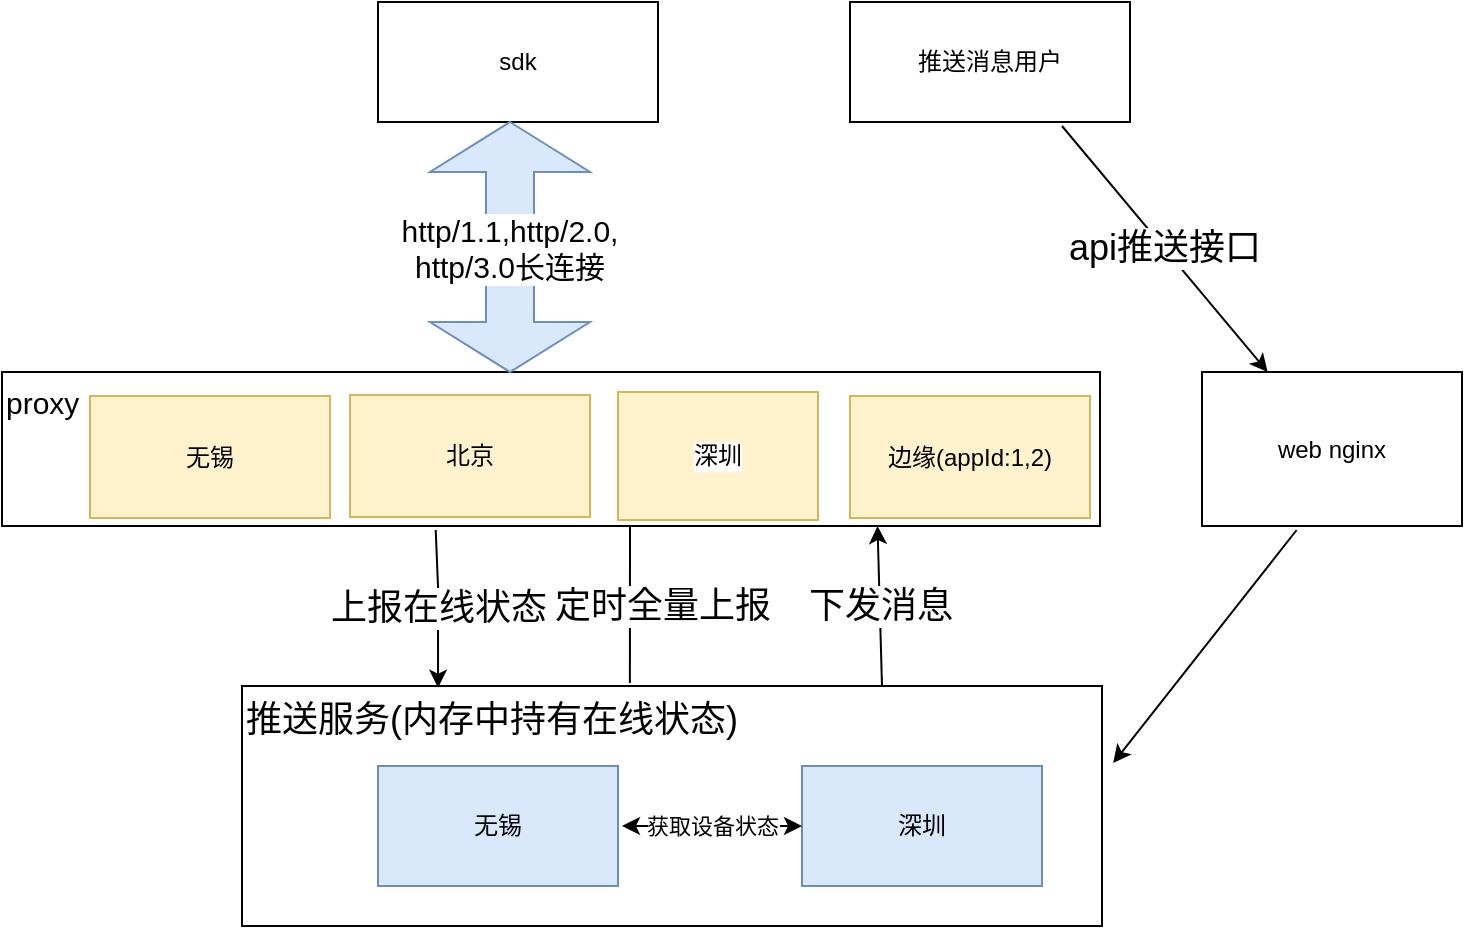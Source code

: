 <mxfile version="20.0.4" type="github">
  <diagram id="tBmDAZw7Sw7GOBl7qoM5" name="第 1 页">
    <mxGraphModel dx="1761" dy="965" grid="1" gridSize="10" guides="1" tooltips="1" connect="1" arrows="1" fold="1" page="1" pageScale="1" pageWidth="827" pageHeight="1169" math="0" shadow="0">
      <root>
        <mxCell id="0" />
        <mxCell id="1" parent="0" />
        <mxCell id="IFnmdbWBLqDAFixxDd6E-19" value="推送服务(内存中持有在线状态)" style="rounded=0;whiteSpace=wrap;html=1;align=left;verticalAlign=top;fontSize=18;" vertex="1" parent="1">
          <mxGeometry x="210" y="470" width="430" height="120" as="geometry" />
        </mxCell>
        <mxCell id="IFnmdbWBLqDAFixxDd6E-1" value="sdk" style="rounded=0;whiteSpace=wrap;html=1;" vertex="1" parent="1">
          <mxGeometry x="278" y="128" width="140" height="60" as="geometry" />
        </mxCell>
        <mxCell id="IFnmdbWBLqDAFixxDd6E-3" value="&lt;font style=&quot;font-size: 15px;&quot;&gt;proxy&lt;/font&gt;" style="rounded=0;whiteSpace=wrap;html=1;labelBackgroundColor=default;fontSize=12;align=left;verticalAlign=top;" vertex="1" parent="1">
          <mxGeometry x="90" y="313" width="549" height="77" as="geometry" />
        </mxCell>
        <mxCell id="IFnmdbWBLqDAFixxDd6E-4" value="边缘(appId:1,2)" style="rounded=0;whiteSpace=wrap;html=1;fillColor=#fff2cc;strokeColor=#d6b656;" vertex="1" parent="1">
          <mxGeometry x="514" y="325" width="120" height="61" as="geometry" />
        </mxCell>
        <mxCell id="IFnmdbWBLqDAFixxDd6E-5" value="无锡" style="rounded=0;whiteSpace=wrap;html=1;fillColor=#fff2cc;strokeColor=#d6b656;" vertex="1" parent="1">
          <mxGeometry x="134" y="325" width="120" height="61" as="geometry" />
        </mxCell>
        <mxCell id="IFnmdbWBLqDAFixxDd6E-6" value="北京" style="rounded=0;whiteSpace=wrap;html=1;fillColor=#fff2cc;strokeColor=#d6b656;" vertex="1" parent="1">
          <mxGeometry x="264" y="324.5" width="120" height="61" as="geometry" />
        </mxCell>
        <mxCell id="IFnmdbWBLqDAFixxDd6E-7" value="深圳" style="rounded=0;whiteSpace=wrap;html=1;labelBackgroundColor=default;fontSize=12;fillColor=#fff2cc;strokeColor=#d6b656;" vertex="1" parent="1">
          <mxGeometry x="398" y="323" width="100" height="64" as="geometry" />
        </mxCell>
        <mxCell id="IFnmdbWBLqDAFixxDd6E-8" value="web nginx" style="rounded=0;whiteSpace=wrap;html=1;" vertex="1" parent="1">
          <mxGeometry x="690" y="313" width="130" height="77" as="geometry" />
        </mxCell>
        <mxCell id="IFnmdbWBLqDAFixxDd6E-10" value="无锡" style="rounded=0;whiteSpace=wrap;html=1;fillColor=#fff2cc;strokeColor=#d6b656;" vertex="1" parent="1">
          <mxGeometry x="134" y="325" width="120" height="61" as="geometry" />
        </mxCell>
        <mxCell id="IFnmdbWBLqDAFixxDd6E-11" value="北京" style="rounded=0;whiteSpace=wrap;html=1;fillColor=#fff2cc;strokeColor=#d6b656;" vertex="1" parent="1">
          <mxGeometry x="264" y="324.5" width="120" height="61" as="geometry" />
        </mxCell>
        <mxCell id="IFnmdbWBLqDAFixxDd6E-12" value="深圳" style="rounded=0;whiteSpace=wrap;html=1;labelBackgroundColor=default;fontSize=12;fillColor=#fff2cc;strokeColor=#d6b656;" vertex="1" parent="1">
          <mxGeometry x="398" y="323" width="100" height="64" as="geometry" />
        </mxCell>
        <mxCell id="IFnmdbWBLqDAFixxDd6E-15" value="推送消息用户" style="rounded=0;whiteSpace=wrap;html=1;" vertex="1" parent="1">
          <mxGeometry x="514" y="128" width="140" height="60" as="geometry" />
        </mxCell>
        <mxCell id="IFnmdbWBLqDAFixxDd6E-16" value="无锡" style="rounded=0;whiteSpace=wrap;html=1;fillColor=#dae8fc;strokeColor=#6c8ebf;" vertex="1" parent="1">
          <mxGeometry x="278" y="510" width="120" height="60" as="geometry" />
        </mxCell>
        <mxCell id="IFnmdbWBLqDAFixxDd6E-17" value="深圳" style="rounded=0;whiteSpace=wrap;html=1;fillColor=#dae8fc;strokeColor=#6c8ebf;" vertex="1" parent="1">
          <mxGeometry x="490" y="510" width="120" height="60" as="geometry" />
        </mxCell>
        <mxCell id="IFnmdbWBLqDAFixxDd6E-20" value="获取设备状态" style="endArrow=classic;startArrow=classic;html=1;rounded=0;entryX=0;entryY=0.5;entryDx=0;entryDy=0;entryPerimeter=0;" edge="1" parent="1" target="IFnmdbWBLqDAFixxDd6E-17">
          <mxGeometry width="50" height="50" relative="1" as="geometry">
            <mxPoint x="400" y="540" as="sourcePoint" />
            <mxPoint x="460" y="540" as="targetPoint" />
          </mxGeometry>
        </mxCell>
        <mxCell id="IFnmdbWBLqDAFixxDd6E-22" value="" style="endArrow=classic;html=1;rounded=0;fontSize=18;entryX=1.013;entryY=0.321;entryDx=0;entryDy=0;entryPerimeter=0;exitX=0.364;exitY=1.026;exitDx=0;exitDy=0;exitPerimeter=0;" edge="1" parent="1" source="IFnmdbWBLqDAFixxDd6E-8" target="IFnmdbWBLqDAFixxDd6E-19">
          <mxGeometry width="50" height="50" relative="1" as="geometry">
            <mxPoint x="720" y="440" as="sourcePoint" />
            <mxPoint x="770" y="390" as="targetPoint" />
          </mxGeometry>
        </mxCell>
        <mxCell id="IFnmdbWBLqDAFixxDd6E-23" value="api推送接口" style="endArrow=classic;html=1;rounded=0;fontSize=18;" edge="1" parent="1" target="IFnmdbWBLqDAFixxDd6E-8">
          <mxGeometry width="50" height="50" relative="1" as="geometry">
            <mxPoint x="620" y="190" as="sourcePoint" />
            <mxPoint x="704" y="180" as="targetPoint" />
          </mxGeometry>
        </mxCell>
        <mxCell id="IFnmdbWBLqDAFixxDd6E-24" value="下发消息" style="endArrow=classic;html=1;rounded=0;fontSize=18;entryX=0.75;entryY=1;entryDx=0;entryDy=0;" edge="1" parent="1">
          <mxGeometry width="50" height="50" relative="1" as="geometry">
            <mxPoint x="530" y="470" as="sourcePoint" />
            <mxPoint x="527.75" y="390" as="targetPoint" />
          </mxGeometry>
        </mxCell>
        <mxCell id="IFnmdbWBLqDAFixxDd6E-25" value="上报在线状态" style="endArrow=classic;html=1;rounded=0;fontSize=18;entryX=0.228;entryY=0.007;entryDx=0;entryDy=0;entryPerimeter=0;exitX=0.395;exitY=1.026;exitDx=0;exitDy=0;exitPerimeter=0;" edge="1" parent="1" source="IFnmdbWBLqDAFixxDd6E-3" target="IFnmdbWBLqDAFixxDd6E-19">
          <mxGeometry width="50" height="50" relative="1" as="geometry">
            <mxPoint x="320" y="400" as="sourcePoint" />
            <mxPoint x="320" y="390" as="targetPoint" />
            <Array as="points">
              <mxPoint x="308" y="420" />
            </Array>
          </mxGeometry>
        </mxCell>
        <mxCell id="IFnmdbWBLqDAFixxDd6E-27" value="http/1.1,http/2.0,&lt;br&gt;http/3.0长连接&lt;br&gt;" style="shape=doubleArrow;direction=south;whiteSpace=wrap;html=1;labelBackgroundColor=#FFFFFF;fontSize=15;fillColor=#dae8fc;strokeColor=#6c8ebf;" vertex="1" parent="1">
          <mxGeometry x="304" y="188" width="80" height="125" as="geometry" />
        </mxCell>
        <mxCell id="IFnmdbWBLqDAFixxDd6E-28" value="定时全量上报" style="endArrow=none;html=1;rounded=0;fontSize=18;exitX=0.365;exitY=-0.013;exitDx=0;exitDy=0;exitPerimeter=0;" edge="1" parent="1">
          <mxGeometry x="-0.02" y="-16" width="50" height="50" relative="1" as="geometry">
            <mxPoint x="403.95" y="468.44" as="sourcePoint" />
            <mxPoint x="404" y="390" as="targetPoint" />
            <mxPoint as="offset" />
          </mxGeometry>
        </mxCell>
      </root>
    </mxGraphModel>
  </diagram>
</mxfile>
